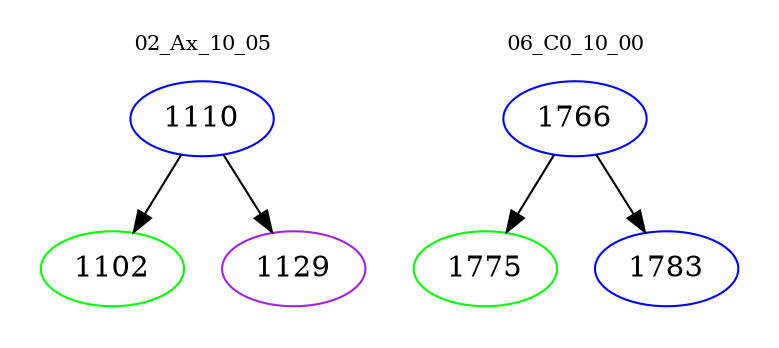digraph{
subgraph cluster_0 {
color = white
label = "02_Ax_10_05";
fontsize=10;
T0_1110 [label="1110", color="blue"]
T0_1110 -> T0_1102 [color="black"]
T0_1102 [label="1102", color="green"]
T0_1110 -> T0_1129 [color="black"]
T0_1129 [label="1129", color="purple"]
}
subgraph cluster_1 {
color = white
label = "06_C0_10_00";
fontsize=10;
T1_1766 [label="1766", color="blue"]
T1_1766 -> T1_1775 [color="black"]
T1_1775 [label="1775", color="green"]
T1_1766 -> T1_1783 [color="black"]
T1_1783 [label="1783", color="blue"]
}
}
